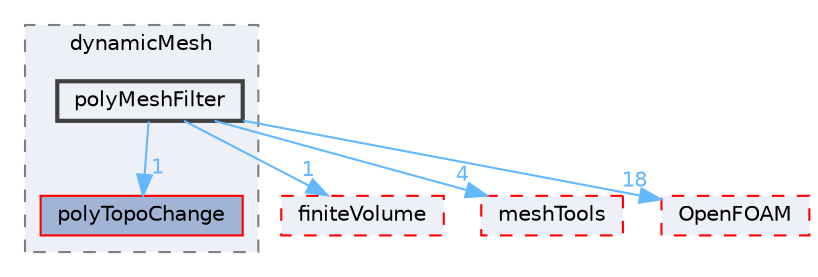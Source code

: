 digraph "src/dynamicMesh/polyMeshFilter"
{
 // LATEX_PDF_SIZE
  bgcolor="transparent";
  edge [fontname=Helvetica,fontsize=10,labelfontname=Helvetica,labelfontsize=10];
  node [fontname=Helvetica,fontsize=10,shape=box,height=0.2,width=0.4];
  compound=true
  subgraph clusterdir_63742796c427c97a292c80f7db71da36 {
    graph [ bgcolor="#edf0f7", pencolor="grey50", label="dynamicMesh", fontname=Helvetica,fontsize=10 style="filled,dashed", URL="dir_63742796c427c97a292c80f7db71da36.html",tooltip=""]
  dir_1dcc9f8d039401a5088c21c8f851d182 [label="polyTopoChange", fillcolor="#a2b4d6", color="red", style="filled", URL="dir_1dcc9f8d039401a5088c21c8f851d182.html",tooltip=""];
  dir_0b1562575ddc4c1518e7b4b5f6e4aecc [label="polyMeshFilter", fillcolor="#edf0f7", color="grey25", style="filled,bold", URL="dir_0b1562575ddc4c1518e7b4b5f6e4aecc.html",tooltip=""];
  }
  dir_9bd15774b555cf7259a6fa18f99fe99b [label="finiteVolume", fillcolor="#edf0f7", color="red", style="filled,dashed", URL="dir_9bd15774b555cf7259a6fa18f99fe99b.html",tooltip=""];
  dir_ae30ad0bef50cf391b24c614251bb9fd [label="meshTools", fillcolor="#edf0f7", color="red", style="filled,dashed", URL="dir_ae30ad0bef50cf391b24c614251bb9fd.html",tooltip=""];
  dir_c5473ff19b20e6ec4dfe5c310b3778a8 [label="OpenFOAM", fillcolor="#edf0f7", color="red", style="filled,dashed", URL="dir_c5473ff19b20e6ec4dfe5c310b3778a8.html",tooltip=""];
  dir_0b1562575ddc4c1518e7b4b5f6e4aecc->dir_1dcc9f8d039401a5088c21c8f851d182 [headlabel="1", labeldistance=1.5 headhref="dir_002983_002997.html" href="dir_002983_002997.html" color="steelblue1" fontcolor="steelblue1"];
  dir_0b1562575ddc4c1518e7b4b5f6e4aecc->dir_9bd15774b555cf7259a6fa18f99fe99b [headlabel="1", labeldistance=1.5 headhref="dir_002983_001387.html" href="dir_002983_001387.html" color="steelblue1" fontcolor="steelblue1"];
  dir_0b1562575ddc4c1518e7b4b5f6e4aecc->dir_ae30ad0bef50cf391b24c614251bb9fd [headlabel="4", labeldistance=1.5 headhref="dir_002983_002382.html" href="dir_002983_002382.html" color="steelblue1" fontcolor="steelblue1"];
  dir_0b1562575ddc4c1518e7b4b5f6e4aecc->dir_c5473ff19b20e6ec4dfe5c310b3778a8 [headlabel="18", labeldistance=1.5 headhref="dir_002983_002695.html" href="dir_002983_002695.html" color="steelblue1" fontcolor="steelblue1"];
}

